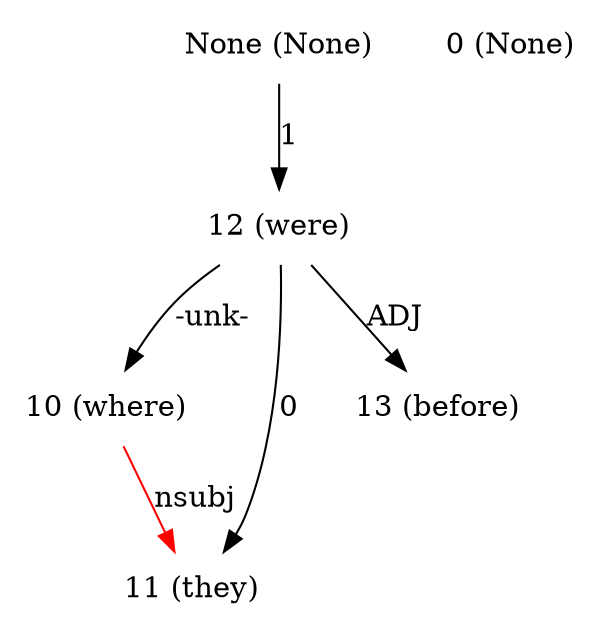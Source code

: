 digraph G{
edge [dir=forward]
node [shape=plaintext]

None [label="None (None)"]
None -> 12 [label="1"]
0 [label="0 (None)"]
10 [label="10 (where)"]
11 [label="11 (they)"]
10 -> 11 [label="nsubj", color="red"]
12 [label="12 (were)"]
12 -> 10 [label="-unk-"]
12 -> 13 [label="ADJ"]
12 -> 11 [label="0"]
13 [label="13 (before)"]
}
